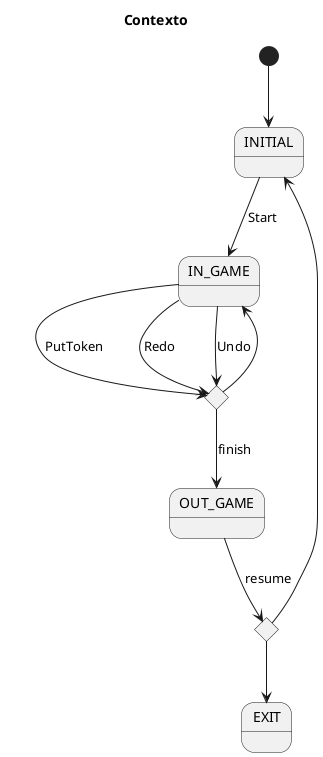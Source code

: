 @startuml
title Contexto
state INITIAL
state IN_GAME
state OUT_GAME
state is_finish <<choice>>
state is_resume <<choice>>

[*] -down-> INITIAL
INITIAL --> IN_GAME : Start
IN_GAME --> is_finish : PutToken
IN_GAME --> is_finish : Redo
IN_GAME --> is_finish : Undo
is_finish --> IN_GAME

is_finish --> OUT_GAME : finish
OUT_GAME --> is_resume: resume
is_resume --> INITIAL
is_resume --> EXIT

@enduml